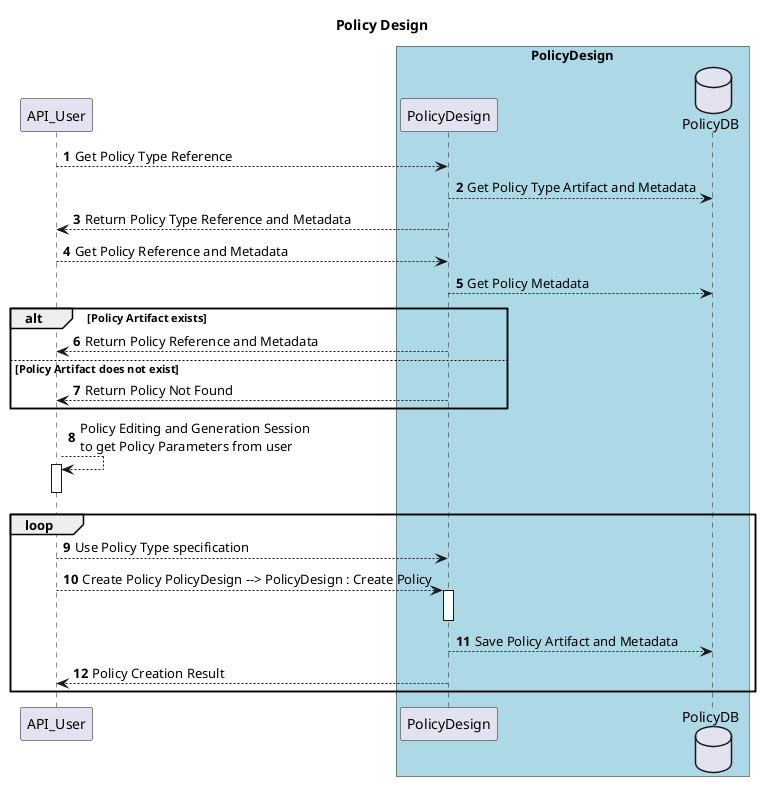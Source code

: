 @startuml

title Policy Design

participant API_User
box "PolicyDesign" #LightBlue
  participant PolicyDesign
  database PolicyDB
end box

autonumber

API_User --> PolicyDesign : Get Policy Type Reference
PolicyDesign --> PolicyDB : Get Policy Type Artifact and Metadata
PolicyDesign --> API_User : Return Policy Type Reference and Metadata
API_User --> PolicyDesign : Get Policy Reference and Metadata
PolicyDesign --> PolicyDB : Get Policy Metadata

alt Policy Artifact exists
  PolicyDesign --> API_User : Return Policy Reference and Metadata
else Policy Artifact does not exist
  PolicyDesign --> API_User : Return Policy Not Found
end

API_User --> API_User : Policy Editing and Generation Session\nto get Policy Parameters from user

activate API_User
deactivate API_User

loop
  API_User --> PolicyDesign : Use Policy Type specification
  API_User --> PolicyDesign : Create Policy PolicyDesign --> PolicyDesign : Create Policy
  activate PolicyDesign
  deactivate PolicyDesign
  PolicyDesign --> PolicyDB : Save Policy Artifact and Metadata
  PolicyDesign --> API_User : Policy Creation Result
end

@enduml